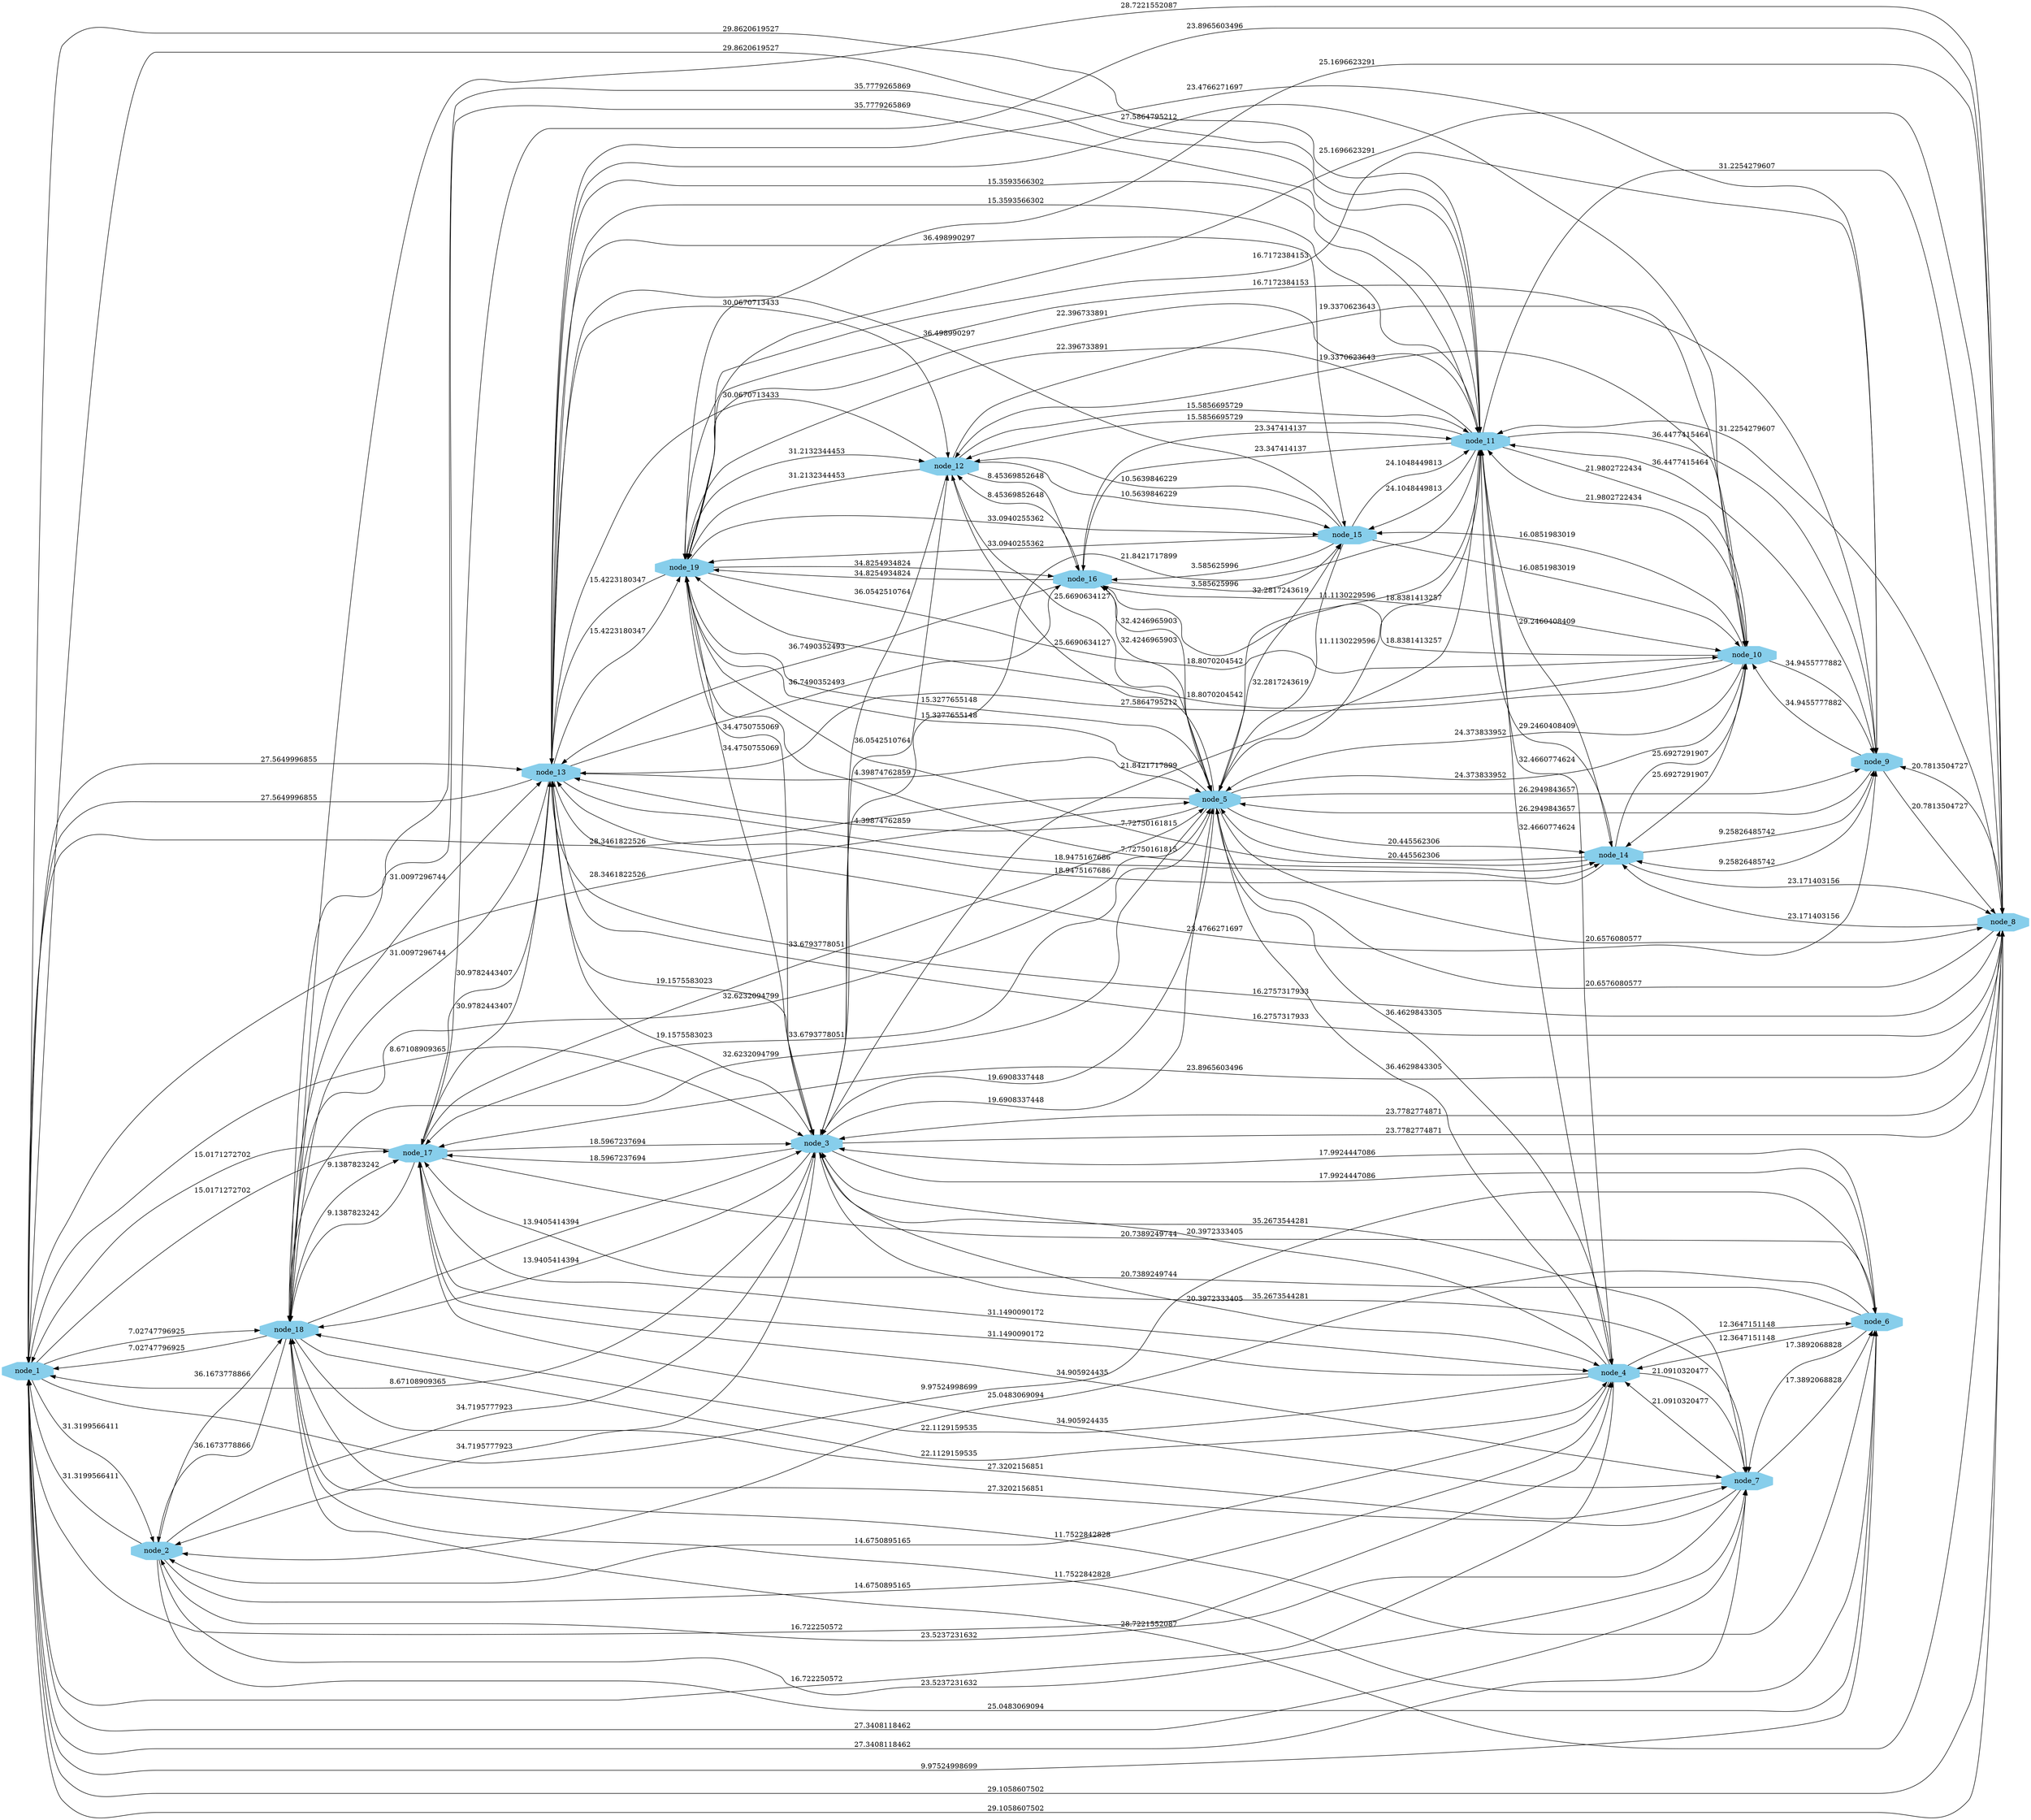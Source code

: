 digraph G {
node [width=.3,height=.3,shape=octagon,style=filled,color=skyblue];
overlap="false";
rankdir="LR";
aspect="1";
node_1 [pos="48.9208323576,62.9064069578!"];
node_2 [pos="20.1823401817,50.454951161!"];
node_3 [pos="54.4225841427,56.2042794324!"];
node_4 [pos="34.0470264922,55.2641845539!"];
node_5 [pos="67.9833599132,41.9272246217!"];
node_6 [pos="39.5533719839,66.3351528583!"];
node_7 [pos="23.8002370692,73.69879709!"];
node_8 [pos="77.8867999248,60.0561696159!"];
node_9 [pos="93.8354425481,46.7330571438!"];
node_10 [pos="73.6348424694,18.2176373955!"];
node_11 [pos="59.3531487202,34.925886602!"];
node_12 [pos="54.3945772941,20.1500392338!"];
node_13 [pos="70.3855925727,45.6120935406!"];
node_14 [pos="88.2643801783,39.3385502473!"];
node_15 [pos="59.3511462887,10.8210417039!"];
node_16 [pos="55.9114430685,11.8335413532!"];
node_17 [pos="58.7009462042,74.3021730398!"];
node_18 [pos="50.8220370208,69.6718239765!"];
node_19 [pos="81.7483894849,35.1844984249!"];
      node_13 -> node_18 [label="31.0097296744"];
      node_13 -> node_19 [label="15.4223180347"];
      node_13 -> node_9 [label="23.4766271697"];
      node_13 -> node_8 [label="16.2757317933"];
      node_13 -> node_17 [label="30.9782443407"];
      node_13 -> node_16 [label="36.7490352493"];
      node_13 -> node_5 [label="4.39874762859"];
      node_13 -> node_14 [label="18.9475167686"];
      node_13 -> node_3 [label="19.1575583023"];
      node_13 -> node_12 [label="30.0670713433"];
      node_13 -> node_1 [label="27.5649996855"];
      node_13 -> node_10 [label="27.5864795212"];
      node_13 -> node_11 [label="15.3593566302"];
      node_13 -> node_15 [label="36.498990297"];
      node_14 -> node_19 [label="7.72750161815"];
      node_14 -> node_9 [label="9.25826485742"];
      node_14 -> node_8 [label="23.171403156"];
      node_14 -> node_5 [label="20.445562306"];
      node_14 -> node_13 [label="18.9475167686"];
      node_14 -> node_11 [label="29.2460408409"];
      node_14 -> node_10 [label="25.6927291907"];
      node_18 -> node_13 [label="31.0097296744"];
      node_18 -> node_8 [label="28.7221552087"];
      node_18 -> node_7 [label="27.3202156851"];
      node_18 -> node_6 [label="11.7522842828"];
      node_18 -> node_5 [label="32.6232094799"];
      node_18 -> node_4 [label="22.1129159535"];
      node_18 -> node_3 [label="13.9405414394"];
      node_18 -> node_2 [label="36.1673778866"];
      node_18 -> node_1 [label="7.02747796925"];
      node_18 -> node_17 [label="9.1387823242"];
      node_18 -> node_11 [label="35.7779265869"];
      node_19 -> node_9 [label="16.7172384153"];
      node_19 -> node_8 [label="25.1696623291"];
      node_19 -> node_13 [label="15.4223180347"];
      node_19 -> node_5 [label="15.3277655148"];
      node_19 -> node_14 [label="7.72750161815"];
      node_19 -> node_3 [label="34.4750755069"];
      node_19 -> node_12 [label="31.2132344453"];
      node_19 -> node_11 [label="22.396733891"];
      node_19 -> node_10 [label="18.8070204542"];
      node_19 -> node_16 [label="34.8254934824"];
      node_19 -> node_15 [label="33.0940255362"];
      node_9 -> node_19 [label="16.7172384153"];
      node_9 -> node_8 [label="20.7813504727"];
      node_9 -> node_5 [label="26.2949843657"];
      node_9 -> node_14 [label="9.25826485742"];
      node_9 -> node_13 [label="23.4766271697"];
      node_9 -> node_11 [label="36.4477415464"];
      node_9 -> node_10 [label="34.9455777882"];
      node_8 -> node_19 [label="25.1696623291"];
      node_8 -> node_9 [label="20.7813504727"];
      node_8 -> node_18 [label="28.7221552087"];
      node_8 -> node_17 [label="23.8965603496"];
      node_8 -> node_3 [label="23.7782774871"];
      node_8 -> node_5 [label="20.6576080577"];
      node_8 -> node_14 [label="23.171403156"];
      node_8 -> node_13 [label="16.2757317933"];
      node_8 -> node_1 [label="29.1058607502"];
      node_8 -> node_11 [label="31.2254279607"];
      node_7 -> node_18 [label="27.3202156851"];
      node_7 -> node_17 [label="34.905924435"];
      node_7 -> node_6 [label="17.3892068828"];
      node_7 -> node_4 [label="21.0910320477"];
      node_7 -> node_3 [label="35.2673544281"];
      node_7 -> node_2 [label="23.5237231632"];
      node_7 -> node_1 [label="27.3408118462"];
      node_6 -> node_18 [label="11.7522842828"];
      node_6 -> node_7 [label="17.3892068828"];
      node_6 -> node_4 [label="12.3647151148"];
      node_6 -> node_3 [label="17.9924447086"];
      node_6 -> node_2 [label="25.0483069094"];
      node_6 -> node_1 [label="9.97524998699"];
      node_6 -> node_17 [label="20.7389249744"];
      node_5 -> node_14 [label="20.445562306"];
      node_5 -> node_18 [label="32.6232094799"];
      node_5 -> node_19 [label="15.3277655148"];
      node_5 -> node_9 [label="26.2949843657"];
      node_5 -> node_8 [label="20.6576080577"];
      node_5 -> node_17 [label="33.6793778051"];
      node_5 -> node_13 [label="4.39874762859"];
      node_5 -> node_15 [label="32.2817243619"];
      node_5 -> node_4 [label="36.4629843305"];
      node_5 -> node_3 [label="19.6908337448"];
      node_5 -> node_12 [label="25.6690634127"];
      node_5 -> node_1 [label="28.3461822526"];
      node_5 -> node_10 [label="24.373833952"];
      node_5 -> node_11 [label="11.1130229596"];
      node_5 -> node_16 [label="32.4246965903"];
      node_4 -> node_18 [label="22.1129159535"];
      node_4 -> node_7 [label="21.0910320477"];
      node_4 -> node_6 [label="12.3647151148"];
      node_4 -> node_5 [label="36.4629843305"];
      node_4 -> node_3 [label="20.3972333405"];
      node_4 -> node_2 [label="14.6750895165"];
      node_4 -> node_1 [label="16.722250572"];
      node_4 -> node_17 [label="31.1490090172"];
      node_4 -> node_11 [label="32.4660774624"];
      node_3 -> node_18 [label="13.9405414394"];
      node_3 -> node_19 [label="34.4750755069"];
      node_3 -> node_8 [label="23.7782774871"];
      node_3 -> node_7 [label="35.2673544281"];
      node_3 -> node_6 [label="17.9924447086"];
      node_3 -> node_5 [label="19.6908337448"];
      node_3 -> node_4 [label="20.3972333405"];
      node_3 -> node_13 [label="19.1575583023"];
      node_3 -> node_2 [label="34.7195777923"];
      node_3 -> node_1 [label="8.67108909365"];
      node_3 -> node_12 [label="36.0542510764"];
      node_3 -> node_17 [label="18.5967237694"];
      node_3 -> node_11 [label="21.8421717899"];
      node_2 -> node_18 [label="36.1673778866"];
      node_2 -> node_7 [label="23.5237231632"];
      node_2 -> node_6 [label="25.0483069094"];
      node_2 -> node_4 [label="14.6750895165"];
      node_2 -> node_3 [label="34.7195777923"];
      node_2 -> node_1 [label="31.3199566411"];
      node_1 -> node_13 [label="27.5649996855"];
      node_1 -> node_18 [label="7.02747796925"];
      node_1 -> node_8 [label="29.1058607502"];
      node_1 -> node_7 [label="27.3408118462"];
      node_1 -> node_6 [label="9.97524998699"];
      node_1 -> node_5 [label="28.3461822526"];
      node_1 -> node_4 [label="16.722250572"];
      node_1 -> node_3 [label="8.67108909365"];
      node_1 -> node_2 [label="31.3199566411"];
      node_1 -> node_11 [label="29.8620619527"];
      node_1 -> node_17 [label="15.0171272702"];
      node_10 -> node_19 [label="18.8070204542"];
      node_10 -> node_9 [label="34.9455777882"];
      node_10 -> node_16 [label="18.8381413257"];
      node_10 -> node_5 [label="24.373833952"];
      node_10 -> node_14 [label="25.6927291907"];
      node_10 -> node_13 [label="27.5864795212"];
      node_10 -> node_12 [label="19.3370623643"];
      node_10 -> node_11 [label="21.9802722434"];
      node_10 -> node_15 [label="16.0851983019"];
      node_17 -> node_13 [label="30.9782443407"];
      node_17 -> node_18 [label="9.1387823242"];
      node_17 -> node_8 [label="23.8965603496"];
      node_17 -> node_7 [label="34.905924435"];
      node_17 -> node_6 [label="20.7389249744"];
      node_17 -> node_5 [label="33.6793778051"];
      node_17 -> node_4 [label="31.1490090172"];
      node_17 -> node_3 [label="18.5967237694"];
      node_17 -> node_1 [label="15.0171272702"];
      node_11 -> node_14 [label="29.2460408409"];
      node_11 -> node_18 [label="35.7779265869"];
      node_11 -> node_19 [label="22.396733891"];
      node_11 -> node_9 [label="36.4477415464"];
      node_11 -> node_8 [label="31.2254279607"];
      node_11 -> node_13 [label="15.3593566302"];
      node_11 -> node_5 [label="11.1130229596"];
      node_11 -> node_4 [label="32.4660774624"];
      node_11 -> node_3 [label="21.8421717899"];
      node_11 -> node_12 [label="15.5856695729"];
      node_11 -> node_1 [label="29.8620619527"];
      node_11 -> node_10 [label="21.9802722434"];
      node_11 -> node_16 [label="23.347414137"];
      node_11 -> node_15 [label="24.1048449813"];
      node_16 -> node_19 [label="34.8254934824"];
      node_16 -> node_15 [label="3.585625996"];
      node_16 -> node_13 [label="36.7490352493"];
      node_16 -> node_12 [label="8.45369852648"];
      node_16 -> node_11 [label="23.347414137"];
      node_16 -> node_10 [label="18.8381413257"];
      node_16 -> node_5 [label="32.4246965903"];
      node_15 -> node_19 [label="33.0940255362"];
      node_15 -> node_16 [label="3.585625996"];
      node_15 -> node_5 [label="32.2817243619"];
      node_15 -> node_13 [label="36.498990297"];
      node_15 -> node_12 [label="10.5639846229"];
      node_15 -> node_11 [label="24.1048449813"];
      node_15 -> node_10 [label="16.0851983019"];
      node_12 -> node_19 [label="31.2132344453"];
      node_12 -> node_3 [label="36.0542510764"];
      node_12 -> node_5 [label="25.6690634127"];
      node_12 -> node_13 [label="30.0670713433"];
      node_12 -> node_11 [label="15.5856695729"];
      node_12 -> node_10 [label="19.3370623643"];
      node_12 -> node_16 [label="8.45369852648"];
      node_12 -> node_15 [label="10.5639846229"];
}